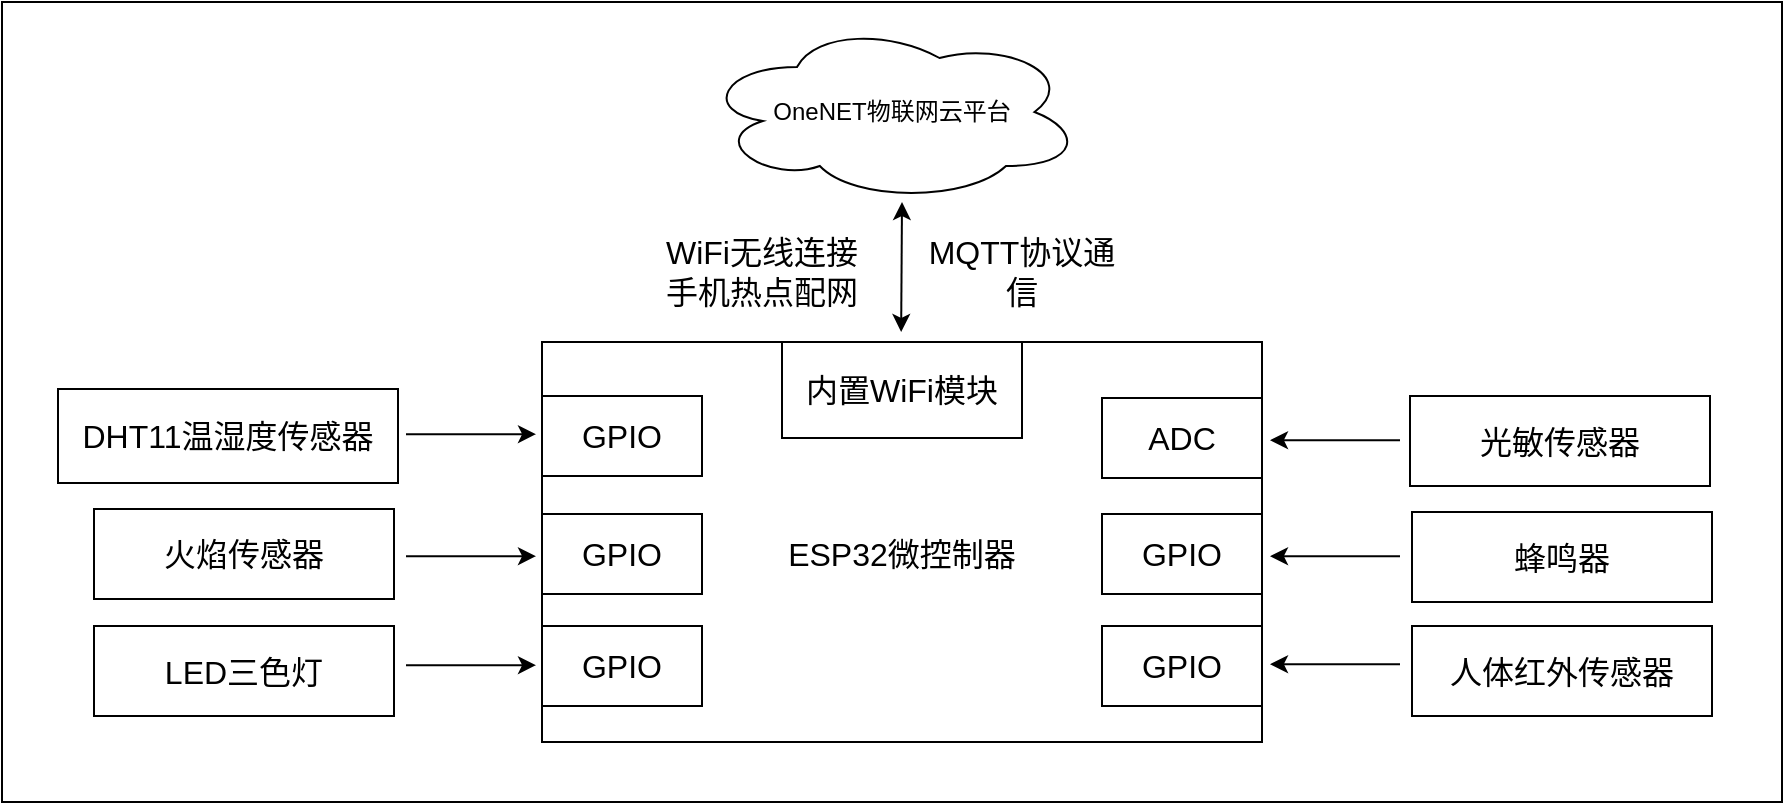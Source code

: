<mxfile version="26.2.14">
  <diagram name="第 1 页" id="iV5VWPJFMeekbAYbayZg">
    <mxGraphModel dx="2105" dy="688" grid="1" gridSize="10" guides="1" tooltips="1" connect="1" arrows="1" fold="1" page="1" pageScale="1" pageWidth="827" pageHeight="1169" math="0" shadow="0">
      <root>
        <mxCell id="0" />
        <mxCell id="1" parent="0" />
        <mxCell id="Bb-n1Ab2ICE6nqUvMJgO-1" value="" style="rounded=0;whiteSpace=wrap;html=1;" vertex="1" parent="1">
          <mxGeometry x="-70" y="330" width="890" height="400" as="geometry" />
        </mxCell>
        <mxCell id="Bb-n1Ab2ICE6nqUvMJgO-2" value="" style="rounded=0;whiteSpace=wrap;html=1;" vertex="1" parent="1">
          <mxGeometry x="200" y="500" width="360" height="200" as="geometry" />
        </mxCell>
        <mxCell id="Bb-n1Ab2ICE6nqUvMJgO-3" value="&lt;span style=&quot;text-align: start; white-space-collapse: preserve; background-color: rgb(255, 255, 255);&quot;&gt;&lt;font style=&quot;font-size: 16px; color: rgb(0, 0, 0);&quot; face=&quot;Helvetica&quot;&gt;GPIO&lt;/font&gt;&lt;/span&gt;" style="rounded=0;whiteSpace=wrap;html=1;" vertex="1" parent="1">
          <mxGeometry x="200" y="527" width="80" height="40" as="geometry" />
        </mxCell>
        <mxCell id="Bb-n1Ab2ICE6nqUvMJgO-4" value="&lt;div&gt;&lt;br&gt;&lt;/div&gt;&lt;span style=&quot;color: rgb(0, 0, 0); font-family: Helvetica; font-size: 16px; font-style: normal; font-variant-ligatures: normal; font-variant-caps: normal; font-weight: 400; letter-spacing: normal; orphans: 2; text-align: start; text-indent: 0px; text-transform: none; widows: 2; word-spacing: 0px; -webkit-text-stroke-width: 0px; white-space: pre-wrap; background-color: rgb(255, 255, 255); text-decoration-thickness: initial; text-decoration-style: initial; text-decoration-color: initial; float: none; display: inline !important;&quot;&gt;GPIO&lt;/span&gt;&lt;div&gt;&lt;br&gt;&lt;/div&gt;" style="rounded=0;whiteSpace=wrap;html=1;" vertex="1" parent="1">
          <mxGeometry x="200" y="586" width="80" height="40" as="geometry" />
        </mxCell>
        <mxCell id="Bb-n1Ab2ICE6nqUvMJgO-5" value="&lt;span style=&quot;font-size: 16px; text-align: start; white-space-collapse: preserve; background-color: rgb(255, 255, 255);&quot;&gt;GPIO&lt;/span&gt;" style="rounded=0;whiteSpace=wrap;html=1;" vertex="1" parent="1">
          <mxGeometry x="200" y="642" width="80" height="40" as="geometry" />
        </mxCell>
        <mxCell id="Bb-n1Ab2ICE6nqUvMJgO-6" value="&lt;span style=&quot;text-align: start; white-space-collapse: preserve; background-color: rgb(255, 255, 255);&quot;&gt;&lt;font face=&quot;Helvetica&quot; style=&quot;font-size: 16px; color: rgb(0, 0, 0);&quot;&gt;ADC&lt;/font&gt;&lt;/span&gt;" style="rounded=0;whiteSpace=wrap;html=1;" vertex="1" parent="1">
          <mxGeometry x="480" y="528" width="80" height="40" as="geometry" />
        </mxCell>
        <mxCell id="Bb-n1Ab2ICE6nqUvMJgO-7" value="&lt;span style=&quot;font-size: 16px; text-align: start; white-space-collapse: preserve; background-color: rgb(255, 255, 255);&quot;&gt;GPIO&lt;/span&gt;" style="rounded=0;whiteSpace=wrap;html=1;" vertex="1" parent="1">
          <mxGeometry x="480" y="586" width="80" height="40" as="geometry" />
        </mxCell>
        <mxCell id="Bb-n1Ab2ICE6nqUvMJgO-8" value="&lt;span style=&quot;font-size: 16px; text-align: start; white-space-collapse: preserve; background-color: rgb(255, 255, 255);&quot;&gt;GPIO&lt;/span&gt;" style="rounded=0;whiteSpace=wrap;html=1;" vertex="1" parent="1">
          <mxGeometry x="480" y="642" width="80" height="40" as="geometry" />
        </mxCell>
        <mxCell id="Bb-n1Ab2ICE6nqUvMJgO-9" value="&lt;font style=&quot;font-size: 16px;&quot;&gt;&lt;font face=&quot;Helvetica&quot;&gt;DHT11&lt;/font&gt;&lt;font style=&quot;&quot;&gt;温湿度传感器&lt;/font&gt;&lt;/font&gt;" style="rounded=0;whiteSpace=wrap;html=1;" vertex="1" parent="1">
          <mxGeometry x="-42" y="523.5" width="170" height="47" as="geometry" />
        </mxCell>
        <mxCell id="Bb-n1Ab2ICE6nqUvMJgO-11" value="&lt;span style=&quot;font-size: 16px;&quot;&gt;&lt;font face=&quot;Helvetica&quot;&gt;火焰传感器&lt;/font&gt;&lt;/span&gt;" style="rounded=0;whiteSpace=wrap;html=1;" vertex="1" parent="1">
          <mxGeometry x="-24" y="583.5" width="150" height="45" as="geometry" />
        </mxCell>
        <mxCell id="Bb-n1Ab2ICE6nqUvMJgO-12" value="&lt;font face=&quot;Helvetica&quot; style=&quot;font-size: 16px;&quot;&gt;LED三色灯&lt;/font&gt;" style="rounded=0;whiteSpace=wrap;html=1;" vertex="1" parent="1">
          <mxGeometry x="-24" y="642" width="150" height="45" as="geometry" />
        </mxCell>
        <mxCell id="Bb-n1Ab2ICE6nqUvMJgO-13" value="&lt;span style=&quot;font-family: 宋体; font-size: 16px;&quot;&gt;光敏传感器&lt;/span&gt;" style="rounded=0;whiteSpace=wrap;html=1;" vertex="1" parent="1">
          <mxGeometry x="634" y="527" width="150" height="45" as="geometry" />
        </mxCell>
        <mxCell id="Bb-n1Ab2ICE6nqUvMJgO-14" value="&lt;span style=&quot;font-family: 宋体; font-size: 16px;&quot;&gt;蜂鸣器&lt;/span&gt;" style="rounded=0;whiteSpace=wrap;html=1;" vertex="1" parent="1">
          <mxGeometry x="635" y="585" width="150" height="45" as="geometry" />
        </mxCell>
        <mxCell id="Bb-n1Ab2ICE6nqUvMJgO-15" value="&lt;span style=&quot;font-family: 宋体; font-size: 16px;&quot;&gt;人体红外传感器&lt;/span&gt;" style="rounded=0;whiteSpace=wrap;html=1;" vertex="1" parent="1">
          <mxGeometry x="635" y="642" width="150" height="45" as="geometry" />
        </mxCell>
        <mxCell id="Bb-n1Ab2ICE6nqUvMJgO-18" value="&lt;font style=&quot;font-size: 16px;&quot;&gt;内置WiFi模块&lt;/font&gt;" style="rounded=0;whiteSpace=wrap;html=1;" vertex="1" parent="1">
          <mxGeometry x="320" y="500" width="120" height="48" as="geometry" />
        </mxCell>
        <mxCell id="Bb-n1Ab2ICE6nqUvMJgO-19" value="&lt;span style=&quot;font-size: 16px;&quot;&gt;ESP32微控制器&lt;/span&gt;" style="text;html=1;align=center;verticalAlign=middle;whiteSpace=wrap;rounded=0;" vertex="1" parent="1">
          <mxGeometry x="320" y="591" width="120" height="30" as="geometry" />
        </mxCell>
        <mxCell id="Bb-n1Ab2ICE6nqUvMJgO-21" value="" style="endArrow=classic;html=1;rounded=0;" edge="1" parent="1">
          <mxGeometry width="50" height="50" relative="1" as="geometry">
            <mxPoint x="132" y="546.08" as="sourcePoint" />
            <mxPoint x="197" y="546.08" as="targetPoint" />
          </mxGeometry>
        </mxCell>
        <mxCell id="Bb-n1Ab2ICE6nqUvMJgO-22" value="" style="endArrow=classic;html=1;rounded=0;" edge="1" parent="1">
          <mxGeometry width="50" height="50" relative="1" as="geometry">
            <mxPoint x="629" y="661.08" as="sourcePoint" />
            <mxPoint x="564" y="661.08" as="targetPoint" />
          </mxGeometry>
        </mxCell>
        <mxCell id="Bb-n1Ab2ICE6nqUvMJgO-23" value="" style="endArrow=classic;html=1;rounded=0;" edge="1" parent="1">
          <mxGeometry width="50" height="50" relative="1" as="geometry">
            <mxPoint x="629" y="549.08" as="sourcePoint" />
            <mxPoint x="564" y="549.08" as="targetPoint" />
          </mxGeometry>
        </mxCell>
        <mxCell id="Bb-n1Ab2ICE6nqUvMJgO-24" value="" style="endArrow=classic;html=1;rounded=0;" edge="1" parent="1">
          <mxGeometry width="50" height="50" relative="1" as="geometry">
            <mxPoint x="132" y="661.58" as="sourcePoint" />
            <mxPoint x="197" y="661.58" as="targetPoint" />
          </mxGeometry>
        </mxCell>
        <mxCell id="Bb-n1Ab2ICE6nqUvMJgO-25" value="" style="endArrow=classic;html=1;rounded=0;" edge="1" parent="1">
          <mxGeometry width="50" height="50" relative="1" as="geometry">
            <mxPoint x="132" y="607.08" as="sourcePoint" />
            <mxPoint x="197" y="607.08" as="targetPoint" />
          </mxGeometry>
        </mxCell>
        <mxCell id="Bb-n1Ab2ICE6nqUvMJgO-26" value="" style="endArrow=classic;html=1;rounded=0;" edge="1" parent="1">
          <mxGeometry width="50" height="50" relative="1" as="geometry">
            <mxPoint x="629" y="607.08" as="sourcePoint" />
            <mxPoint x="564" y="607.08" as="targetPoint" />
          </mxGeometry>
        </mxCell>
        <mxCell id="Bb-n1Ab2ICE6nqUvMJgO-28" value="" style="endArrow=classic;startArrow=classic;html=1;rounded=0;" edge="1" parent="1">
          <mxGeometry width="50" height="50" relative="1" as="geometry">
            <mxPoint x="379.58" y="495" as="sourcePoint" />
            <mxPoint x="380" y="430" as="targetPoint" />
          </mxGeometry>
        </mxCell>
        <mxCell id="Bb-n1Ab2ICE6nqUvMJgO-29" value="&lt;font style=&quot;font-size: 16px;&quot;&gt;WiFi无线连接手机热点配网&lt;/font&gt;" style="text;html=1;align=center;verticalAlign=middle;whiteSpace=wrap;rounded=0;" vertex="1" parent="1">
          <mxGeometry x="260" y="450" width="100" height="30" as="geometry" />
        </mxCell>
        <mxCell id="Bb-n1Ab2ICE6nqUvMJgO-30" value="&lt;font style=&quot;font-size: 16px;&quot;&gt;MQTT协议通信&lt;/font&gt;" style="text;html=1;align=center;verticalAlign=middle;whiteSpace=wrap;rounded=0;" vertex="1" parent="1">
          <mxGeometry x="390" y="450" width="100" height="30" as="geometry" />
        </mxCell>
        <mxCell id="Bb-n1Ab2ICE6nqUvMJgO-32" value="OneNET物联网云平台" style="ellipse;shape=cloud;whiteSpace=wrap;html=1;" vertex="1" parent="1">
          <mxGeometry x="280" y="340" width="190" height="90" as="geometry" />
        </mxCell>
      </root>
    </mxGraphModel>
  </diagram>
</mxfile>
